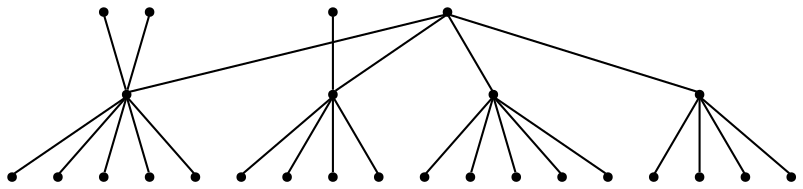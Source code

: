 graph {
  node [shape=point,comment="{\"directed\":false,\"doi\":\"10.1007/978-3-662-45803-7_5\",\"figure\":\"3 (2)\"}"]

  v0 [pos="1223.478962604641,715.7638246308144"]
  v1 [pos="1126.955135192739,780.1018686279593"]
  v2 [pos="1191.3015540044157,715.7638246308144"]
  v3 [pos="1159.1283445985773,715.7638246308144"]
  v4 [pos="1126.955135192739,715.7638246308144"]
  v5 [pos="1030.4314191231122,715.7638246308144"]
  v6 [pos="1094.7819257869005,715.7638246308144"]
  v7 [pos="1062.6046285289506,715.7638246308144"]
  v8 [pos="923.1832946161928,780.1018686279592"]
  v9 [pos="923.1832946161928,715.7638246308144"]
  v10 [pos="987.5338489980992,715.7638246308144"]
  v11 [pos="955.3565040220313,715.7638246308144"]
  v12 [pos="891.0100852103545,715.7638246308144"]
  v13 [pos="869.5613001478479,844.4355870363361"]
  v14 [pos="612.1632181904522,780.1018686279593"]
  v15 [pos="767.675356000516,780.1018686279592"]
  v16 [pos="858.8327402342866,715.7638246308144"]
  v17 [pos="783.7619607034352,715.7638246308144"]
  v18 [pos="751.5887512975968,715.7638246308144"]
  v19 [pos="719.4114063215288,715.7638246308144"]
  v20 [pos="815.9351064851162,715.7638246308144"]
  v21 [pos="579.9900087846138,715.7638246308144"]
  v22 [pos="612.1632181904522,715.7638246308144"]
  v23 [pos="676.5137725723586,715.7638246308144"]
  v24 [pos="547.8168630029328,715.7638246308144"]
  v25 [pos="644.3405631665202,715.7638246308144"]

  v0 -- v1 [id="-1",pos="1223.478962604641,715.7638246308144 1126.955135192739,780.1018686279593 1126.955135192739,780.1018686279593 1126.955135192739,780.1018686279593"]
  v14 -- v25 [id="-2",pos="612.1632181904522,780.1018686279593 644.3405631665202,715.7638246308144 644.3405631665202,715.7638246308144 644.3405631665202,715.7638246308144"]
  v14 -- v24 [id="-3",pos="612.1632181904522,780.1018686279593 547.8168630029328,715.7638246308144 547.8168630029328,715.7638246308144 547.8168630029328,715.7638246308144"]
  v14 -- v23 [id="-4",pos="612.1632181904522,780.1018686279593 676.5137725723586,715.7638246308144 676.5137725723586,715.7638246308144 676.5137725723586,715.7638246308144"]
  v14 -- v22 [id="-5",pos="612.1632181904522,780.1018686279593 612.1632181904522,715.7638246308144 612.1632181904522,715.7638246308144 612.1632181904522,715.7638246308144"]
  v14 -- v21 [id="-6",pos="612.1632181904522,780.1018686279593 579.9900087846138,715.7638246308144 579.9900087846138,715.7638246308144 579.9900087846138,715.7638246308144"]
  v15 -- v20 [id="-7",pos="767.675356000516,780.1018686279592 815.9351064851162,715.7638246308144 815.9351064851162,715.7638246308144 815.9351064851162,715.7638246308144"]
  v15 -- v19 [id="-8",pos="767.675356000516,780.1018686279592 719.4114063215288,715.7638246308144 719.4114063215288,715.7638246308144 719.4114063215288,715.7638246308144"]
  v15 -- v18 [id="-9",pos="767.675356000516,780.1018686279592 751.5887512975968,715.7638246308144 751.5887512975968,715.7638246308144 751.5887512975968,715.7638246308144"]
  v15 -- v17 [id="-10",pos="767.675356000516,780.1018686279592 783.7619607034352,715.7638246308144 783.7619607034352,715.7638246308144 783.7619607034352,715.7638246308144"]
  v16 -- v8 [id="-11",pos="858.8327402342866,715.7638246308144 923.1832946161928,780.1018686279592 923.1832946161928,780.1018686279592 923.1832946161928,780.1018686279592"]
  v13 -- v1 [id="-12",pos="869.5613001478479,844.4355870363361 1126.955135192739,780.1018686279593 1126.955135192739,780.1018686279593 1126.955135192739,780.1018686279593"]
  v13 -- v15 [id="-13",pos="869.5613001478479,844.4355870363361 767.675356000516,780.1018686279592 767.675356000516,780.1018686279592 767.675356000516,780.1018686279592"]
  v13 -- v14 [id="-14",pos="869.5613001478479,844.4355870363361 612.1632181904522,780.1018686279593 612.1632181904522,780.1018686279593 612.1632181904522,780.1018686279593"]
  v13 -- v8 [id="-15",pos="869.5613001478479,844.4355870363361 923.1832946161928,780.1018686279592 923.1832946161928,780.1018686279592 923.1832946161928,780.1018686279592"]
  v8 -- v12 [id="-16",pos="923.1832946161928,780.1018686279592 891.0100852103545,715.7638246308144 891.0100852103545,715.7638246308144 891.0100852103545,715.7638246308144"]
  v8 -- v11 [id="-17",pos="923.1832946161928,780.1018686279592 955.3565040220313,715.7638246308144 955.3565040220313,715.7638246308144 955.3565040220313,715.7638246308144"]
  v8 -- v10 [id="-18",pos="923.1832946161928,780.1018686279592 987.5338489980992,715.7638246308144 987.5338489980992,715.7638246308144 987.5338489980992,715.7638246308144"]
  v8 -- v9 [id="-19",pos="923.1832946161928,780.1018686279592 923.1832946161928,715.7638246308144 923.1832946161928,715.7638246308144 923.1832946161928,715.7638246308144"]
  v1 -- v7 [id="-20",pos="1126.955135192739,780.1018686279593 1062.6046285289506,715.7638246308144 1062.6046285289506,715.7638246308144 1062.6046285289506,715.7638246308144"]
  v1 -- v6 [id="-21",pos="1126.955135192739,780.1018686279593 1094.7819257869005,715.7638246308144 1094.7819257869005,715.7638246308144 1094.7819257869005,715.7638246308144"]
  v1 -- v5 [id="-22",pos="1126.955135192739,780.1018686279593 1030.4314191231122,715.7638246308144 1030.4314191231122,715.7638246308144 1030.4314191231122,715.7638246308144"]
  v1 -- v4 [id="-23",pos="1126.955135192739,780.1018686279593 1126.955135192739,715.7638246308144 1126.955135192739,715.7638246308144 1126.955135192739,715.7638246308144"]
  v1 -- v3 [id="-24",pos="1126.955135192739,780.1018686279593 1159.1283445985773,715.7638246308144 1159.1283445985773,715.7638246308144 1159.1283445985773,715.7638246308144"]
  v2 -- v1 [id="-25",pos="1191.3015540044157,715.7638246308144 1126.955135192739,780.1018686279593 1126.955135192739,780.1018686279593 1126.955135192739,780.1018686279593"]
}